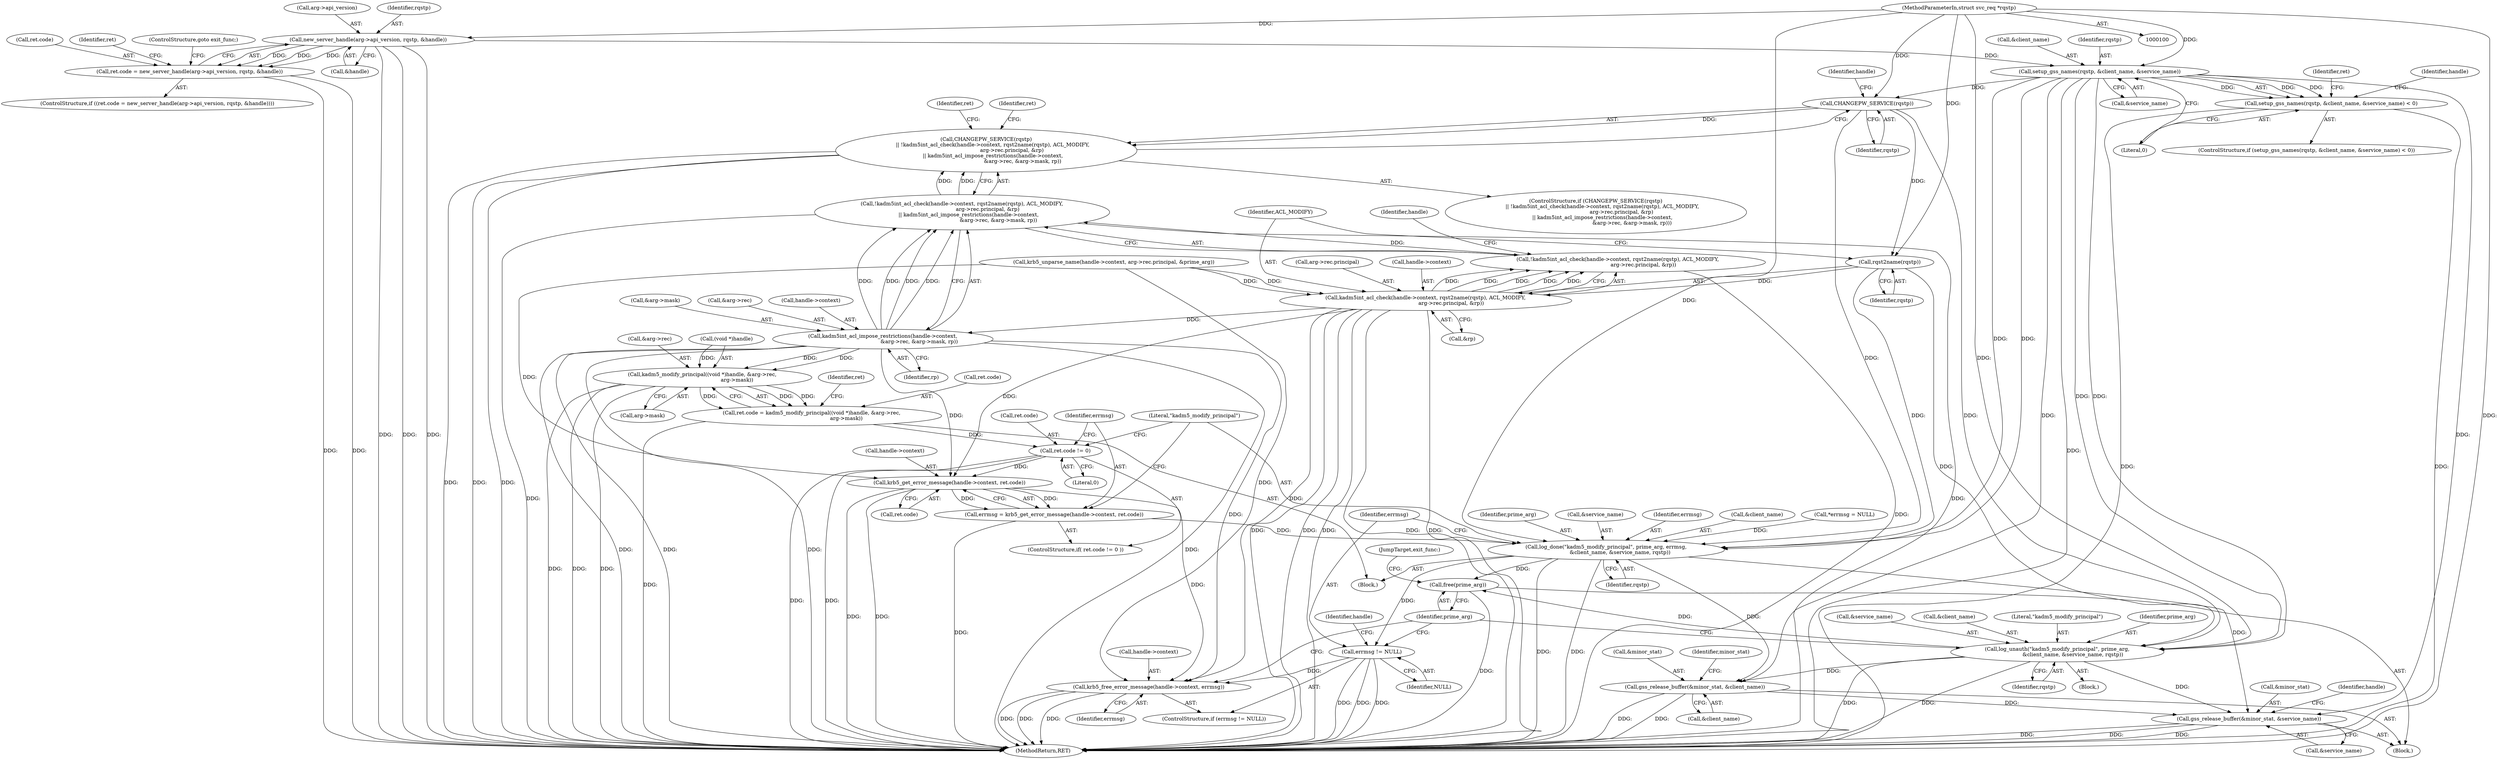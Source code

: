 digraph "0_krb5_83ed75feba32e46f736fcce0d96a0445f29b96c2_16@pointer" {
"1000130" [label="(Call,new_server_handle(arg->api_version, rqstp, &handle))"];
"1000102" [label="(MethodParameterIn,struct svc_req *rqstp)"];
"1000126" [label="(Call,ret.code = new_server_handle(arg->api_version, rqstp, &handle))"];
"1000150" [label="(Call,setup_gss_names(rqstp, &client_name, &service_name))"];
"1000149" [label="(Call,setup_gss_names(rqstp, &client_name, &service_name) < 0)"];
"1000185" [label="(Call,CHANGEPW_SERVICE(rqstp))"];
"1000184" [label="(Call,CHANGEPW_SERVICE(rqstp)\n        || !kadm5int_acl_check(handle->context, rqst2name(rqstp), ACL_MODIFY,\n                               arg->rec.principal, &rp)\n        || kadm5int_acl_impose_restrictions(handle->context,\n                                            &arg->rec, &arg->mask, rp))"];
"1000193" [label="(Call,rqst2name(rqstp))"];
"1000189" [label="(Call,kadm5int_acl_check(handle->context, rqst2name(rqstp), ACL_MODIFY,\n                               arg->rec.principal, &rp))"];
"1000188" [label="(Call,!kadm5int_acl_check(handle->context, rqst2name(rqstp), ACL_MODIFY,\n                               arg->rec.principal, &rp))"];
"1000187" [label="(Call,!kadm5int_acl_check(handle->context, rqst2name(rqstp), ACL_MODIFY,\n                               arg->rec.principal, &rp)\n        || kadm5int_acl_impose_restrictions(handle->context,\n                                            &arg->rec, &arg->mask, rp))"];
"1000203" [label="(Call,kadm5int_acl_impose_restrictions(handle->context,\n                                            &arg->rec, &arg->mask, rp))"];
"1000236" [label="(Call,kadm5_modify_principal((void *)handle, &arg->rec,\n                                          arg->mask))"];
"1000232" [label="(Call,ret.code = kadm5_modify_principal((void *)handle, &arg->rec,\n                                          arg->mask))"];
"1000248" [label="(Call,ret.code != 0)"];
"1000255" [label="(Call,krb5_get_error_message(handle->context, ret.code))"];
"1000253" [label="(Call,errmsg = krb5_get_error_message(handle->context, ret.code))"];
"1000262" [label="(Call,log_done(\"kadm5_modify_principal\", prime_arg, errmsg,\n                 &client_name, &service_name, rqstp))"];
"1000272" [label="(Call,errmsg != NULL)"];
"1000275" [label="(Call,krb5_free_error_message(handle->context, errmsg))"];
"1000280" [label="(Call,free(prime_arg))"];
"1000283" [label="(Call,gss_release_buffer(&minor_stat, &client_name))"];
"1000288" [label="(Call,gss_release_buffer(&minor_stat, &service_name))"];
"1000222" [label="(Call,log_unauth(\"kadm5_modify_principal\", prime_arg,\n                   &client_name, &service_name, rqstp))"];
"1000131" [label="(Call,arg->api_version)"];
"1000259" [label="(Call,ret.code)"];
"1000286" [label="(Call,&client_name)"];
"1000216" [label="(Block,)"];
"1000234" [label="(Identifier,ret)"];
"1000237" [label="(Call,(void *)handle)"];
"1000196" [label="(Call,arg->rec.principal)"];
"1000211" [label="(Call,&arg->mask)"];
"1000279" [label="(Identifier,errmsg)"];
"1000232" [label="(Call,ret.code = kadm5_modify_principal((void *)handle, &arg->rec,\n                                          arg->mask))"];
"1000118" [label="(Call,*errmsg = NULL)"];
"1000291" [label="(Call,&service_name)"];
"1000130" [label="(Call,new_server_handle(arg->api_version, rqstp, &handle))"];
"1000193" [label="(Call,rqst2name(rqstp))"];
"1000227" [label="(Call,&service_name)"];
"1000236" [label="(Call,kadm5_modify_principal((void *)handle, &arg->rec,\n                                          arg->mask))"];
"1000102" [label="(MethodParameterIn,struct svc_req *rqstp)"];
"1000262" [label="(Call,log_done(\"kadm5_modify_principal\", prime_arg, errmsg,\n                 &client_name, &service_name, rqstp))"];
"1000250" [label="(Identifier,ret)"];
"1000151" [label="(Identifier,rqstp)"];
"1000255" [label="(Call,krb5_get_error_message(handle->context, ret.code))"];
"1000270" [label="(Identifier,rqstp)"];
"1000273" [label="(Identifier,errmsg)"];
"1000247" [label="(ControlStructure,if( ret.code != 0 ))"];
"1000125" [label="(ControlStructure,if ((ret.code = new_server_handle(arg->api_version, rqstp, &handle))))"];
"1000264" [label="(Identifier,prime_arg)"];
"1000244" [label="(Call,arg->mask)"];
"1000160" [label="(Identifier,ret)"];
"1000190" [label="(Call,handle->context)"];
"1000298" [label="(MethodReturn,RET)"];
"1000191" [label="(Identifier,handle)"];
"1000274" [label="(Identifier,NULL)"];
"1000288" [label="(Call,gss_release_buffer(&minor_stat, &service_name))"];
"1000263" [label="(Literal,\"kadm5_modify_principal\")"];
"1000167" [label="(Identifier,handle)"];
"1000203" [label="(Call,kadm5int_acl_impose_restrictions(handle->context,\n                                            &arg->rec, &arg->mask, rp))"];
"1000282" [label="(JumpTarget,exit_func:)"];
"1000284" [label="(Call,&minor_stat)"];
"1000253" [label="(Call,errmsg = krb5_get_error_message(handle->context, ret.code))"];
"1000225" [label="(Call,&client_name)"];
"1000189" [label="(Call,kadm5int_acl_check(handle->context, rqst2name(rqstp), ACL_MODIFY,\n                               arg->rec.principal, &rp))"];
"1000127" [label="(Call,ret.code)"];
"1000184" [label="(Call,CHANGEPW_SERVICE(rqstp)\n        || !kadm5int_acl_check(handle->context, rqst2name(rqstp), ACL_MODIFY,\n                               arg->rec.principal, &rp)\n        || kadm5int_acl_impose_restrictions(handle->context,\n                                            &arg->rec, &arg->mask, rp))"];
"1000187" [label="(Call,!kadm5int_acl_check(handle->context, rqst2name(rqstp), ACL_MODIFY,\n                               arg->rec.principal, &rp)\n        || kadm5int_acl_impose_restrictions(handle->context,\n                                            &arg->rec, &arg->mask, rp))"];
"1000152" [label="(Call,&client_name)"];
"1000215" [label="(Identifier,rp)"];
"1000141" [label="(Identifier,ret)"];
"1000148" [label="(ControlStructure,if (setup_gss_names(rqstp, &client_name, &service_name) < 0))"];
"1000229" [label="(Identifier,rqstp)"];
"1000103" [label="(Block,)"];
"1000272" [label="(Call,errmsg != NULL)"];
"1000223" [label="(Literal,\"kadm5_modify_principal\")"];
"1000224" [label="(Identifier,prime_arg)"];
"1000205" [label="(Identifier,handle)"];
"1000150" [label="(Call,setup_gss_names(rqstp, &client_name, &service_name))"];
"1000276" [label="(Call,handle->context)"];
"1000256" [label="(Call,handle->context)"];
"1000195" [label="(Identifier,ACL_MODIFY)"];
"1000249" [label="(Call,ret.code)"];
"1000254" [label="(Identifier,errmsg)"];
"1000219" [label="(Identifier,ret)"];
"1000271" [label="(ControlStructure,if (errmsg != NULL))"];
"1000188" [label="(Call,!kadm5int_acl_check(handle->context, rqst2name(rqstp), ACL_MODIFY,\n                               arg->rec.principal, &rp))"];
"1000240" [label="(Call,&arg->rec)"];
"1000281" [label="(Identifier,prime_arg)"];
"1000165" [label="(Call,krb5_unparse_name(handle->context, arg->rec.principal, &prime_arg))"];
"1000233" [label="(Call,ret.code)"];
"1000156" [label="(Literal,0)"];
"1000283" [label="(Call,gss_release_buffer(&minor_stat, &client_name))"];
"1000248" [label="(Call,ret.code != 0)"];
"1000134" [label="(Identifier,rqstp)"];
"1000280" [label="(Call,free(prime_arg))"];
"1000185" [label="(Call,CHANGEPW_SERVICE(rqstp))"];
"1000207" [label="(Call,&arg->rec)"];
"1000275" [label="(Call,krb5_free_error_message(handle->context, errmsg))"];
"1000194" [label="(Identifier,rqstp)"];
"1000294" [label="(Identifier,handle)"];
"1000289" [label="(Call,&minor_stat)"];
"1000231" [label="(Block,)"];
"1000204" [label="(Call,handle->context)"];
"1000186" [label="(Identifier,rqstp)"];
"1000290" [label="(Identifier,minor_stat)"];
"1000201" [label="(Call,&rp)"];
"1000137" [label="(ControlStructure,goto exit_func;)"];
"1000222" [label="(Call,log_unauth(\"kadm5_modify_principal\", prime_arg,\n                   &client_name, &service_name, rqstp))"];
"1000252" [label="(Literal,0)"];
"1000154" [label="(Call,&service_name)"];
"1000277" [label="(Identifier,handle)"];
"1000126" [label="(Call,ret.code = new_server_handle(arg->api_version, rqstp, &handle))"];
"1000149" [label="(Call,setup_gss_names(rqstp, &client_name, &service_name) < 0)"];
"1000268" [label="(Call,&service_name)"];
"1000135" [label="(Call,&handle)"];
"1000265" [label="(Identifier,errmsg)"];
"1000183" [label="(ControlStructure,if (CHANGEPW_SERVICE(rqstp)\n        || !kadm5int_acl_check(handle->context, rqst2name(rqstp), ACL_MODIFY,\n                               arg->rec.principal, &rp)\n        || kadm5int_acl_impose_restrictions(handle->context,\n                                            &arg->rec, &arg->mask, rp)))"];
"1000266" [label="(Call,&client_name)"];
"1000130" -> "1000126"  [label="AST: "];
"1000130" -> "1000135"  [label="CFG: "];
"1000131" -> "1000130"  [label="AST: "];
"1000134" -> "1000130"  [label="AST: "];
"1000135" -> "1000130"  [label="AST: "];
"1000126" -> "1000130"  [label="CFG: "];
"1000130" -> "1000298"  [label="DDG: "];
"1000130" -> "1000298"  [label="DDG: "];
"1000130" -> "1000298"  [label="DDG: "];
"1000130" -> "1000126"  [label="DDG: "];
"1000130" -> "1000126"  [label="DDG: "];
"1000130" -> "1000126"  [label="DDG: "];
"1000102" -> "1000130"  [label="DDG: "];
"1000130" -> "1000150"  [label="DDG: "];
"1000102" -> "1000100"  [label="AST: "];
"1000102" -> "1000298"  [label="DDG: "];
"1000102" -> "1000150"  [label="DDG: "];
"1000102" -> "1000185"  [label="DDG: "];
"1000102" -> "1000193"  [label="DDG: "];
"1000102" -> "1000222"  [label="DDG: "];
"1000102" -> "1000262"  [label="DDG: "];
"1000126" -> "1000125"  [label="AST: "];
"1000127" -> "1000126"  [label="AST: "];
"1000137" -> "1000126"  [label="CFG: "];
"1000141" -> "1000126"  [label="CFG: "];
"1000126" -> "1000298"  [label="DDG: "];
"1000126" -> "1000298"  [label="DDG: "];
"1000150" -> "1000149"  [label="AST: "];
"1000150" -> "1000154"  [label="CFG: "];
"1000151" -> "1000150"  [label="AST: "];
"1000152" -> "1000150"  [label="AST: "];
"1000154" -> "1000150"  [label="AST: "];
"1000156" -> "1000150"  [label="CFG: "];
"1000150" -> "1000298"  [label="DDG: "];
"1000150" -> "1000149"  [label="DDG: "];
"1000150" -> "1000149"  [label="DDG: "];
"1000150" -> "1000149"  [label="DDG: "];
"1000150" -> "1000185"  [label="DDG: "];
"1000150" -> "1000222"  [label="DDG: "];
"1000150" -> "1000222"  [label="DDG: "];
"1000150" -> "1000262"  [label="DDG: "];
"1000150" -> "1000262"  [label="DDG: "];
"1000150" -> "1000283"  [label="DDG: "];
"1000150" -> "1000288"  [label="DDG: "];
"1000149" -> "1000148"  [label="AST: "];
"1000149" -> "1000156"  [label="CFG: "];
"1000156" -> "1000149"  [label="AST: "];
"1000160" -> "1000149"  [label="CFG: "];
"1000167" -> "1000149"  [label="CFG: "];
"1000149" -> "1000298"  [label="DDG: "];
"1000149" -> "1000298"  [label="DDG: "];
"1000185" -> "1000184"  [label="AST: "];
"1000185" -> "1000186"  [label="CFG: "];
"1000186" -> "1000185"  [label="AST: "];
"1000191" -> "1000185"  [label="CFG: "];
"1000184" -> "1000185"  [label="CFG: "];
"1000185" -> "1000184"  [label="DDG: "];
"1000185" -> "1000193"  [label="DDG: "];
"1000185" -> "1000222"  [label="DDG: "];
"1000185" -> "1000262"  [label="DDG: "];
"1000184" -> "1000183"  [label="AST: "];
"1000184" -> "1000187"  [label="CFG: "];
"1000187" -> "1000184"  [label="AST: "];
"1000219" -> "1000184"  [label="CFG: "];
"1000234" -> "1000184"  [label="CFG: "];
"1000184" -> "1000298"  [label="DDG: "];
"1000184" -> "1000298"  [label="DDG: "];
"1000184" -> "1000298"  [label="DDG: "];
"1000187" -> "1000184"  [label="DDG: "];
"1000187" -> "1000184"  [label="DDG: "];
"1000193" -> "1000189"  [label="AST: "];
"1000193" -> "1000194"  [label="CFG: "];
"1000194" -> "1000193"  [label="AST: "];
"1000195" -> "1000193"  [label="CFG: "];
"1000193" -> "1000189"  [label="DDG: "];
"1000193" -> "1000222"  [label="DDG: "];
"1000193" -> "1000262"  [label="DDG: "];
"1000189" -> "1000188"  [label="AST: "];
"1000189" -> "1000201"  [label="CFG: "];
"1000190" -> "1000189"  [label="AST: "];
"1000195" -> "1000189"  [label="AST: "];
"1000196" -> "1000189"  [label="AST: "];
"1000201" -> "1000189"  [label="AST: "];
"1000188" -> "1000189"  [label="CFG: "];
"1000189" -> "1000298"  [label="DDG: "];
"1000189" -> "1000298"  [label="DDG: "];
"1000189" -> "1000298"  [label="DDG: "];
"1000189" -> "1000298"  [label="DDG: "];
"1000189" -> "1000298"  [label="DDG: "];
"1000189" -> "1000188"  [label="DDG: "];
"1000189" -> "1000188"  [label="DDG: "];
"1000189" -> "1000188"  [label="DDG: "];
"1000189" -> "1000188"  [label="DDG: "];
"1000189" -> "1000188"  [label="DDG: "];
"1000165" -> "1000189"  [label="DDG: "];
"1000165" -> "1000189"  [label="DDG: "];
"1000189" -> "1000203"  [label="DDG: "];
"1000189" -> "1000255"  [label="DDG: "];
"1000189" -> "1000275"  [label="DDG: "];
"1000188" -> "1000187"  [label="AST: "];
"1000205" -> "1000188"  [label="CFG: "];
"1000187" -> "1000188"  [label="CFG: "];
"1000188" -> "1000298"  [label="DDG: "];
"1000188" -> "1000187"  [label="DDG: "];
"1000187" -> "1000203"  [label="CFG: "];
"1000203" -> "1000187"  [label="AST: "];
"1000187" -> "1000298"  [label="DDG: "];
"1000187" -> "1000298"  [label="DDG: "];
"1000203" -> "1000187"  [label="DDG: "];
"1000203" -> "1000187"  [label="DDG: "];
"1000203" -> "1000187"  [label="DDG: "];
"1000203" -> "1000187"  [label="DDG: "];
"1000203" -> "1000215"  [label="CFG: "];
"1000204" -> "1000203"  [label="AST: "];
"1000207" -> "1000203"  [label="AST: "];
"1000211" -> "1000203"  [label="AST: "];
"1000215" -> "1000203"  [label="AST: "];
"1000203" -> "1000298"  [label="DDG: "];
"1000203" -> "1000298"  [label="DDG: "];
"1000203" -> "1000298"  [label="DDG: "];
"1000203" -> "1000298"  [label="DDG: "];
"1000203" -> "1000236"  [label="DDG: "];
"1000203" -> "1000236"  [label="DDG: "];
"1000203" -> "1000255"  [label="DDG: "];
"1000203" -> "1000275"  [label="DDG: "];
"1000236" -> "1000232"  [label="AST: "];
"1000236" -> "1000244"  [label="CFG: "];
"1000237" -> "1000236"  [label="AST: "];
"1000240" -> "1000236"  [label="AST: "];
"1000244" -> "1000236"  [label="AST: "];
"1000232" -> "1000236"  [label="CFG: "];
"1000236" -> "1000298"  [label="DDG: "];
"1000236" -> "1000298"  [label="DDG: "];
"1000236" -> "1000298"  [label="DDG: "];
"1000236" -> "1000232"  [label="DDG: "];
"1000236" -> "1000232"  [label="DDG: "];
"1000236" -> "1000232"  [label="DDG: "];
"1000237" -> "1000236"  [label="DDG: "];
"1000232" -> "1000231"  [label="AST: "];
"1000233" -> "1000232"  [label="AST: "];
"1000250" -> "1000232"  [label="CFG: "];
"1000232" -> "1000298"  [label="DDG: "];
"1000232" -> "1000248"  [label="DDG: "];
"1000248" -> "1000247"  [label="AST: "];
"1000248" -> "1000252"  [label="CFG: "];
"1000249" -> "1000248"  [label="AST: "];
"1000252" -> "1000248"  [label="AST: "];
"1000254" -> "1000248"  [label="CFG: "];
"1000263" -> "1000248"  [label="CFG: "];
"1000248" -> "1000298"  [label="DDG: "];
"1000248" -> "1000298"  [label="DDG: "];
"1000248" -> "1000255"  [label="DDG: "];
"1000255" -> "1000253"  [label="AST: "];
"1000255" -> "1000259"  [label="CFG: "];
"1000256" -> "1000255"  [label="AST: "];
"1000259" -> "1000255"  [label="AST: "];
"1000253" -> "1000255"  [label="CFG: "];
"1000255" -> "1000298"  [label="DDG: "];
"1000255" -> "1000298"  [label="DDG: "];
"1000255" -> "1000253"  [label="DDG: "];
"1000255" -> "1000253"  [label="DDG: "];
"1000165" -> "1000255"  [label="DDG: "];
"1000255" -> "1000275"  [label="DDG: "];
"1000253" -> "1000247"  [label="AST: "];
"1000254" -> "1000253"  [label="AST: "];
"1000263" -> "1000253"  [label="CFG: "];
"1000253" -> "1000298"  [label="DDG: "];
"1000253" -> "1000262"  [label="DDG: "];
"1000262" -> "1000231"  [label="AST: "];
"1000262" -> "1000270"  [label="CFG: "];
"1000263" -> "1000262"  [label="AST: "];
"1000264" -> "1000262"  [label="AST: "];
"1000265" -> "1000262"  [label="AST: "];
"1000266" -> "1000262"  [label="AST: "];
"1000268" -> "1000262"  [label="AST: "];
"1000270" -> "1000262"  [label="AST: "];
"1000273" -> "1000262"  [label="CFG: "];
"1000262" -> "1000298"  [label="DDG: "];
"1000262" -> "1000298"  [label="DDG: "];
"1000118" -> "1000262"  [label="DDG: "];
"1000262" -> "1000272"  [label="DDG: "];
"1000262" -> "1000280"  [label="DDG: "];
"1000262" -> "1000283"  [label="DDG: "];
"1000262" -> "1000288"  [label="DDG: "];
"1000272" -> "1000271"  [label="AST: "];
"1000272" -> "1000274"  [label="CFG: "];
"1000273" -> "1000272"  [label="AST: "];
"1000274" -> "1000272"  [label="AST: "];
"1000277" -> "1000272"  [label="CFG: "];
"1000281" -> "1000272"  [label="CFG: "];
"1000272" -> "1000298"  [label="DDG: "];
"1000272" -> "1000298"  [label="DDG: "];
"1000272" -> "1000298"  [label="DDG: "];
"1000272" -> "1000275"  [label="DDG: "];
"1000275" -> "1000271"  [label="AST: "];
"1000275" -> "1000279"  [label="CFG: "];
"1000276" -> "1000275"  [label="AST: "];
"1000279" -> "1000275"  [label="AST: "];
"1000281" -> "1000275"  [label="CFG: "];
"1000275" -> "1000298"  [label="DDG: "];
"1000275" -> "1000298"  [label="DDG: "];
"1000275" -> "1000298"  [label="DDG: "];
"1000165" -> "1000275"  [label="DDG: "];
"1000280" -> "1000103"  [label="AST: "];
"1000280" -> "1000281"  [label="CFG: "];
"1000281" -> "1000280"  [label="AST: "];
"1000282" -> "1000280"  [label="CFG: "];
"1000280" -> "1000298"  [label="DDG: "];
"1000222" -> "1000280"  [label="DDG: "];
"1000283" -> "1000103"  [label="AST: "];
"1000283" -> "1000286"  [label="CFG: "];
"1000284" -> "1000283"  [label="AST: "];
"1000286" -> "1000283"  [label="AST: "];
"1000290" -> "1000283"  [label="CFG: "];
"1000283" -> "1000298"  [label="DDG: "];
"1000283" -> "1000298"  [label="DDG: "];
"1000222" -> "1000283"  [label="DDG: "];
"1000283" -> "1000288"  [label="DDG: "];
"1000288" -> "1000103"  [label="AST: "];
"1000288" -> "1000291"  [label="CFG: "];
"1000289" -> "1000288"  [label="AST: "];
"1000291" -> "1000288"  [label="AST: "];
"1000294" -> "1000288"  [label="CFG: "];
"1000288" -> "1000298"  [label="DDG: "];
"1000288" -> "1000298"  [label="DDG: "];
"1000288" -> "1000298"  [label="DDG: "];
"1000222" -> "1000288"  [label="DDG: "];
"1000222" -> "1000216"  [label="AST: "];
"1000222" -> "1000229"  [label="CFG: "];
"1000223" -> "1000222"  [label="AST: "];
"1000224" -> "1000222"  [label="AST: "];
"1000225" -> "1000222"  [label="AST: "];
"1000227" -> "1000222"  [label="AST: "];
"1000229" -> "1000222"  [label="AST: "];
"1000281" -> "1000222"  [label="CFG: "];
"1000222" -> "1000298"  [label="DDG: "];
"1000222" -> "1000298"  [label="DDG: "];
}
